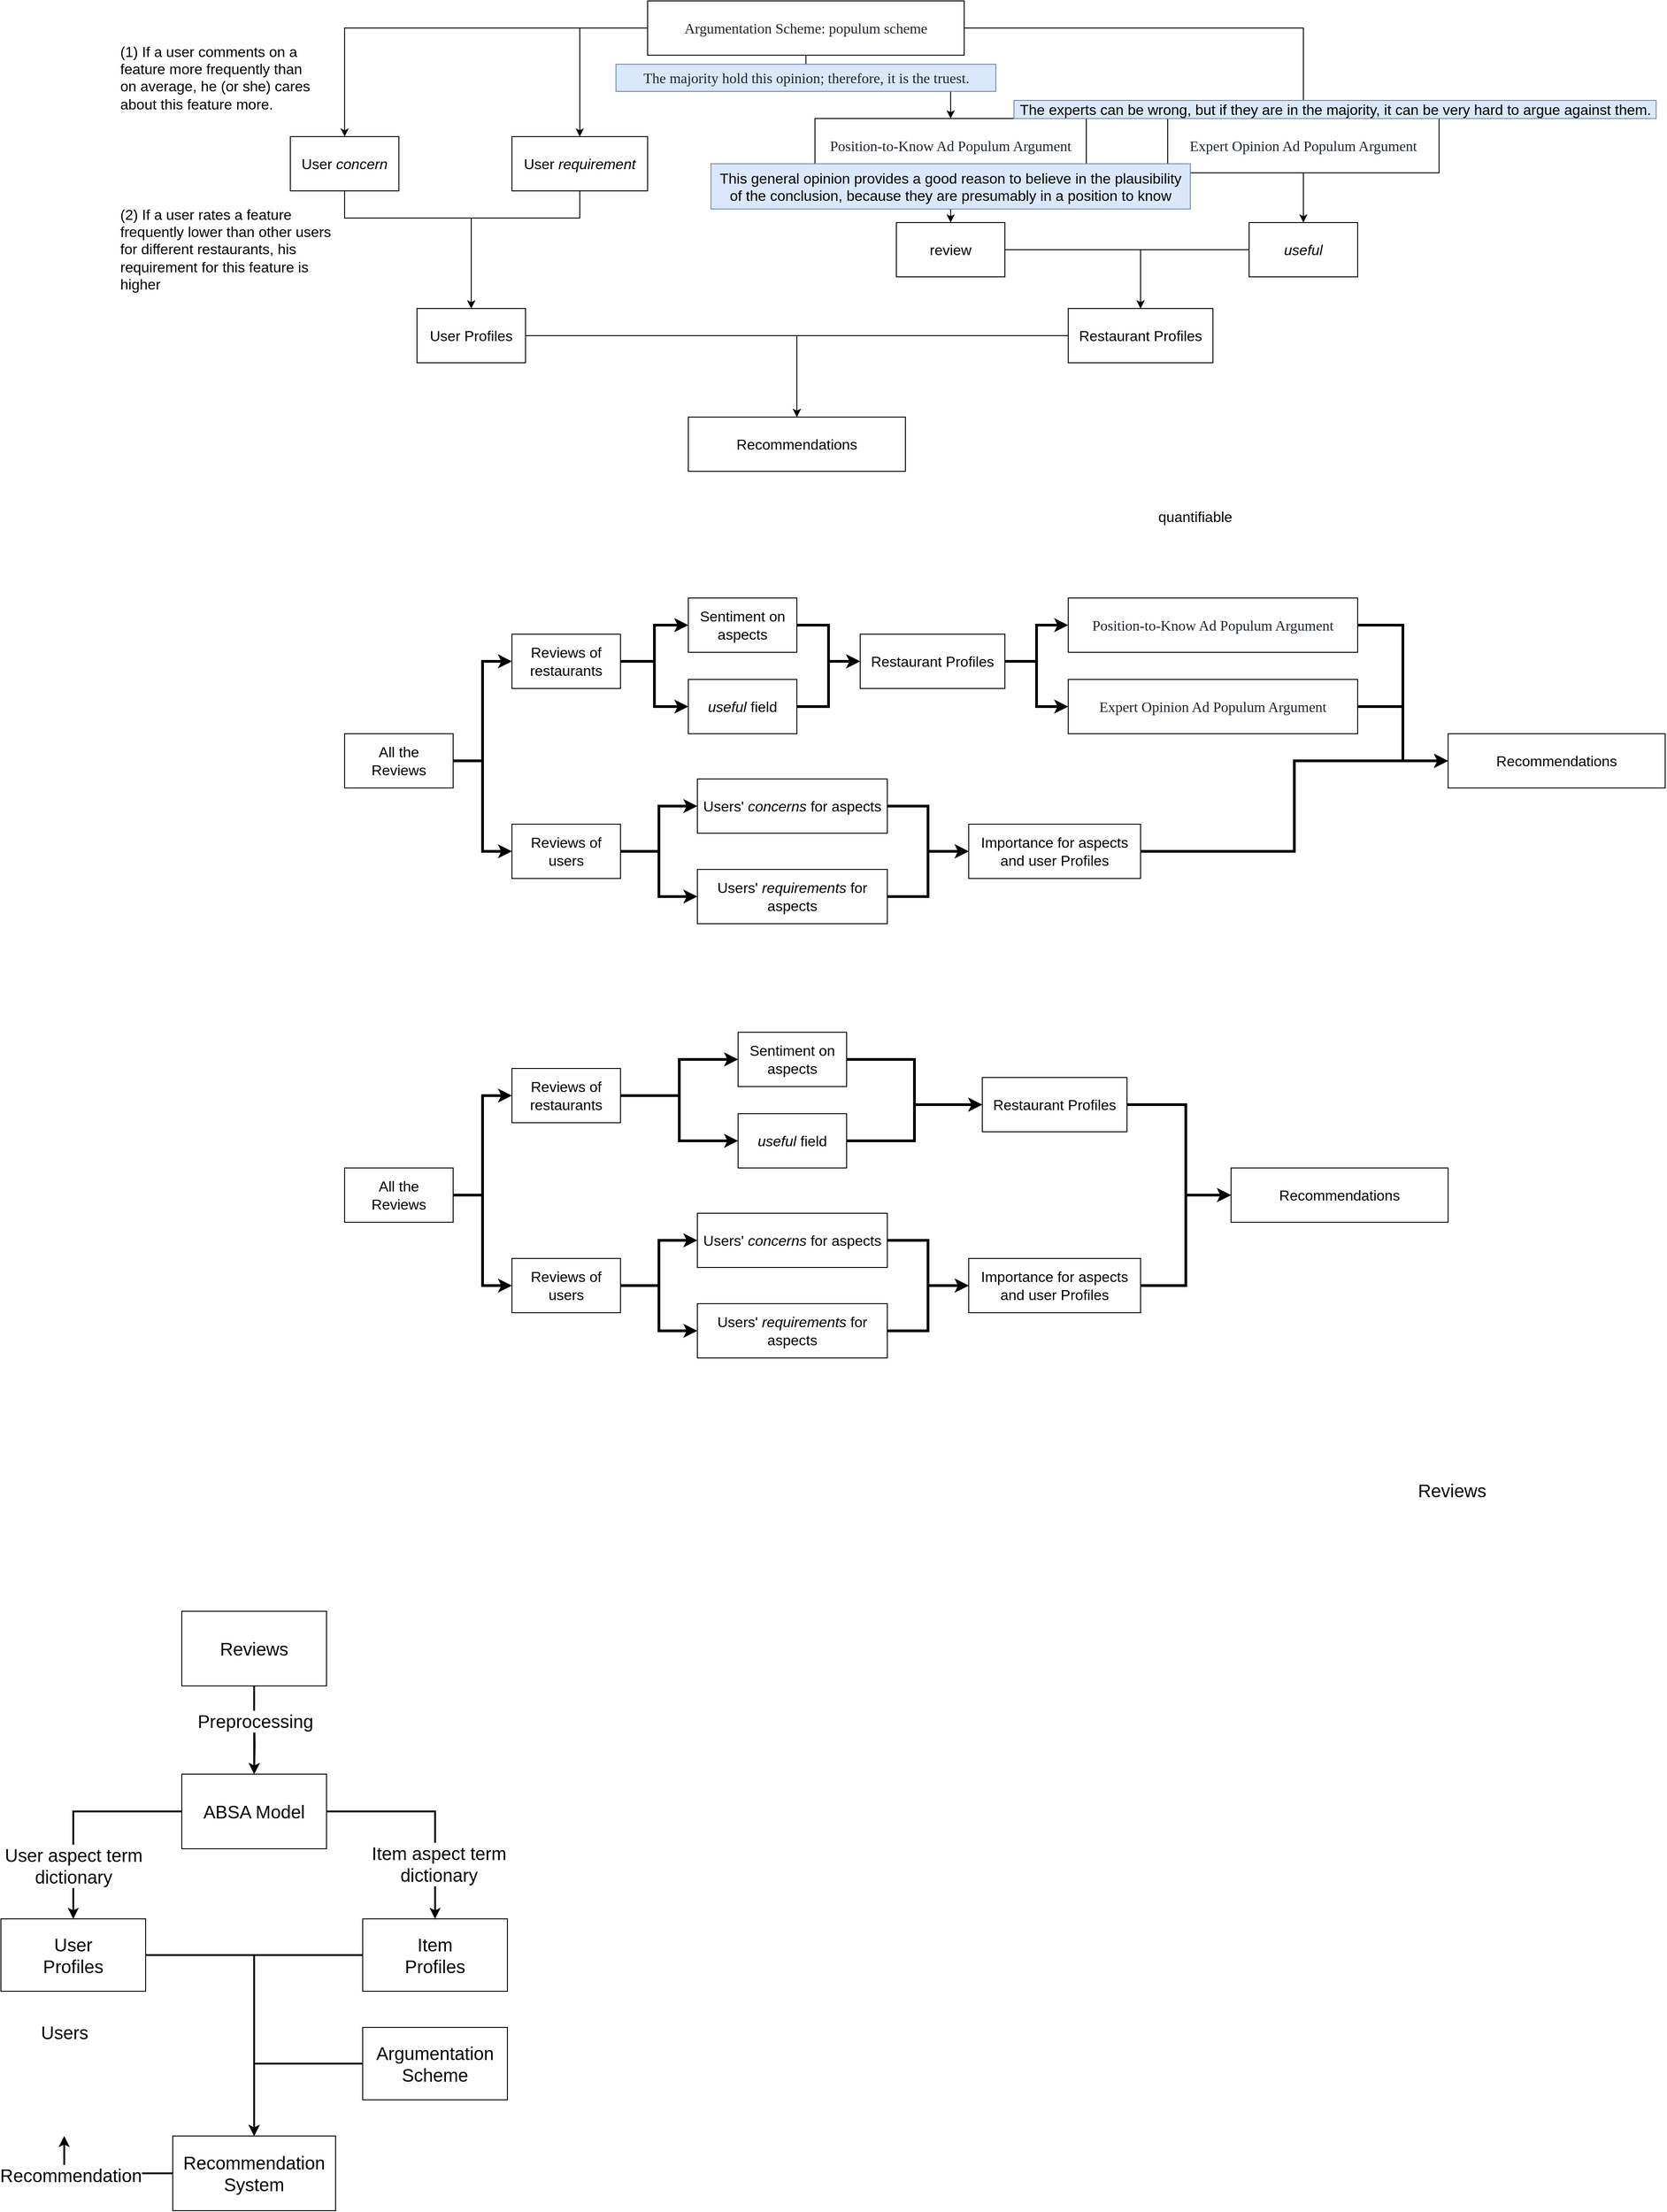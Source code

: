 <mxfile version="18.0.5" type="github">
  <diagram id="-7cnZ0lrCwhWsJX9__lo" name="Page-1">
    <mxGraphModel dx="2639" dy="1025" grid="1" gridSize="10" guides="1" tooltips="1" connect="1" arrows="1" fold="1" page="1" pageScale="1" pageWidth="827" pageHeight="1169" math="0" shadow="0">
      <root>
        <mxCell id="0" />
        <mxCell id="1" parent="0" />
        <mxCell id="W4EaKwn7kspA77nLc4uK-12" style="edgeStyle=orthogonalEdgeStyle;rounded=0;orthogonalLoop=1;jettySize=auto;html=1;fontSize=16;" parent="1" source="W4EaKwn7kspA77nLc4uK-1" target="W4EaKwn7kspA77nLc4uK-11" edge="1">
          <mxGeometry relative="1" as="geometry" />
        </mxCell>
        <mxCell id="W4EaKwn7kspA77nLc4uK-1" value="&lt;font style=&quot;font-size: 16px;&quot;&gt;User Profiles&lt;/font&gt;" style="rounded=0;whiteSpace=wrap;html=1;" parent="1" vertex="1">
          <mxGeometry x="180" y="380" width="120" height="60" as="geometry" />
        </mxCell>
        <mxCell id="W4EaKwn7kspA77nLc4uK-13" style="edgeStyle=orthogonalEdgeStyle;rounded=0;orthogonalLoop=1;jettySize=auto;html=1;fontSize=16;" parent="1" source="W4EaKwn7kspA77nLc4uK-2" target="W4EaKwn7kspA77nLc4uK-11" edge="1">
          <mxGeometry relative="1" as="geometry" />
        </mxCell>
        <mxCell id="W4EaKwn7kspA77nLc4uK-2" value="&lt;font style=&quot;font-size: 16px;&quot;&gt;Restaurant Profiles&lt;/font&gt;" style="rounded=0;whiteSpace=wrap;html=1;" parent="1" vertex="1">
          <mxGeometry x="900" y="380" width="160" height="60" as="geometry" />
        </mxCell>
        <mxCell id="W4EaKwn7kspA77nLc4uK-4" value="&lt;div style=&quot;&quot;&gt;&lt;span style=&quot;background-color: initial;&quot;&gt;(1) If a user comments on a feature more frequently than on average, he (or she) cares about this feature more.&lt;/span&gt;&lt;/div&gt;" style="text;whiteSpace=wrap;html=1;fontSize=16;align=left;" parent="1" vertex="1">
          <mxGeometry x="-150" y="80" width="220" height="90" as="geometry" />
        </mxCell>
        <mxCell id="W4EaKwn7kspA77nLc4uK-6" value="&lt;div style=&quot;&quot;&gt;(2) If a user rates a feature frequently lower than other users for different restaurants, his requirement for this feature is higher&lt;br&gt;&lt;/div&gt;" style="text;whiteSpace=wrap;html=1;fontSize=16;" parent="1" vertex="1">
          <mxGeometry x="-150" y="260" width="240" height="110" as="geometry" />
        </mxCell>
        <mxCell id="W4EaKwn7kspA77nLc4uK-9" value="" style="edgeStyle=orthogonalEdgeStyle;rounded=0;orthogonalLoop=1;jettySize=auto;html=1;fontSize=16;" parent="1" source="W4EaKwn7kspA77nLc4uK-7" target="W4EaKwn7kspA77nLc4uK-1" edge="1">
          <mxGeometry relative="1" as="geometry">
            <Array as="points">
              <mxPoint x="100" y="280" />
              <mxPoint x="240" y="280" />
            </Array>
          </mxGeometry>
        </mxCell>
        <mxCell id="W4EaKwn7kspA77nLc4uK-7" value="&lt;font style=&quot;font-size: 16px;&quot;&gt;User &lt;i&gt;concern&lt;/i&gt;&lt;/font&gt;" style="rounded=0;whiteSpace=wrap;html=1;" parent="1" vertex="1">
          <mxGeometry x="40" y="190" width="120" height="60" as="geometry" />
        </mxCell>
        <mxCell id="W4EaKwn7kspA77nLc4uK-10" style="edgeStyle=orthogonalEdgeStyle;rounded=0;orthogonalLoop=1;jettySize=auto;html=1;fontSize=16;" parent="1" source="W4EaKwn7kspA77nLc4uK-8" target="W4EaKwn7kspA77nLc4uK-1" edge="1">
          <mxGeometry relative="1" as="geometry">
            <Array as="points">
              <mxPoint x="360" y="280" />
              <mxPoint x="240" y="280" />
            </Array>
          </mxGeometry>
        </mxCell>
        <mxCell id="W4EaKwn7kspA77nLc4uK-8" value="&lt;font style=&quot;font-size: 16px;&quot;&gt;User &lt;i&gt;requirement&lt;/i&gt;&lt;/font&gt;" style="rounded=0;whiteSpace=wrap;html=1;" parent="1" vertex="1">
          <mxGeometry x="285" y="190" width="150" height="60" as="geometry" />
        </mxCell>
        <mxCell id="W4EaKwn7kspA77nLc4uK-11" value="&lt;font style=&quot;font-size: 16px;&quot;&gt;Recommendations&lt;/font&gt;" style="rounded=0;whiteSpace=wrap;html=1;" parent="1" vertex="1">
          <mxGeometry x="480" y="500" width="240" height="60" as="geometry" />
        </mxCell>
        <mxCell id="W4EaKwn7kspA77nLc4uK-16" style="edgeStyle=orthogonalEdgeStyle;rounded=0;orthogonalLoop=1;jettySize=auto;html=1;fontSize=16;" parent="1" source="W4EaKwn7kspA77nLc4uK-14" target="W4EaKwn7kspA77nLc4uK-7" edge="1">
          <mxGeometry relative="1" as="geometry" />
        </mxCell>
        <mxCell id="W4EaKwn7kspA77nLc4uK-18" style="edgeStyle=orthogonalEdgeStyle;rounded=0;orthogonalLoop=1;jettySize=auto;html=1;entryX=0.5;entryY=0;entryDx=0;entryDy=0;fontSize=16;exitX=0;exitY=0.5;exitDx=0;exitDy=0;" parent="1" source="W4EaKwn7kspA77nLc4uK-14" target="W4EaKwn7kspA77nLc4uK-8" edge="1">
          <mxGeometry relative="1" as="geometry" />
        </mxCell>
        <mxCell id="W4EaKwn7kspA77nLc4uK-22" style="edgeStyle=orthogonalEdgeStyle;rounded=0;orthogonalLoop=1;jettySize=auto;html=1;fontSize=16;" parent="1" source="W4EaKwn7kspA77nLc4uK-14" target="W4EaKwn7kspA77nLc4uK-20" edge="1">
          <mxGeometry relative="1" as="geometry" />
        </mxCell>
        <mxCell id="W4EaKwn7kspA77nLc4uK-23" style="edgeStyle=orthogonalEdgeStyle;rounded=0;orthogonalLoop=1;jettySize=auto;html=1;fontSize=16;" parent="1" source="W4EaKwn7kspA77nLc4uK-14" target="W4EaKwn7kspA77nLc4uK-21" edge="1">
          <mxGeometry relative="1" as="geometry" />
        </mxCell>
        <mxCell id="W4EaKwn7kspA77nLc4uK-14" value="&lt;p style=&quot;margin: 0px; font-variant-numeric: normal; font-variant-east-asian: normal; font-stretch: normal; line-height: normal; font-family: &amp;quot;Avenir Next&amp;quot;; color: rgb(30, 36, 43); text-align: start;&quot; class=&quot;p1&quot;&gt;Argumentation Scheme:&amp;nbsp;&lt;span style=&quot;background-color: initial;&quot;&gt;populum scheme&lt;/span&gt;&lt;/p&gt;" style="whiteSpace=wrap;html=1;fontSize=16;" parent="1" vertex="1">
          <mxGeometry x="435" y="40" width="350" height="60" as="geometry" />
        </mxCell>
        <mxCell id="W4EaKwn7kspA77nLc4uK-15" value="&lt;p style=&quot;margin: 0px; font-variant-numeric: normal; font-variant-east-asian: normal; font-stretch: normal; line-height: normal; font-family: &amp;quot;Avenir Next&amp;quot;; color: rgb(30, 36, 43); text-align: start;&quot; class=&quot;p1&quot;&gt;The majority hold this opinion; therefore, it is the truest.&lt;/p&gt;" style="text;html=1;align=center;verticalAlign=middle;resizable=0;points=[];autosize=1;strokeColor=#6c8ebf;fillColor=#dae8fc;fontSize=16;" parent="1" vertex="1">
          <mxGeometry x="400" y="110" width="420" height="30" as="geometry" />
        </mxCell>
        <mxCell id="W4EaKwn7kspA77nLc4uK-28" style="edgeStyle=orthogonalEdgeStyle;rounded=0;orthogonalLoop=1;jettySize=auto;html=1;fontSize=16;" parent="1" source="W4EaKwn7kspA77nLc4uK-20" target="W4EaKwn7kspA77nLc4uK-27" edge="1">
          <mxGeometry relative="1" as="geometry" />
        </mxCell>
        <mxCell id="W4EaKwn7kspA77nLc4uK-20" value="&lt;p style=&quot;margin: 0px; font-variant-numeric: normal; font-variant-east-asian: normal; font-stretch: normal; line-height: normal; font-family: &amp;quot;Avenir Next&amp;quot;; color: rgb(30, 36, 43); text-align: start;&quot; class=&quot;p1&quot;&gt;Position-to-Know Ad Populum Argument&lt;/p&gt;" style="whiteSpace=wrap;html=1;fontSize=16;" parent="1" vertex="1">
          <mxGeometry x="620" y="170" width="300" height="60" as="geometry" />
        </mxCell>
        <mxCell id="W4EaKwn7kspA77nLc4uK-25" value="" style="edgeStyle=orthogonalEdgeStyle;rounded=0;orthogonalLoop=1;jettySize=auto;html=1;fontSize=16;" parent="1" source="W4EaKwn7kspA77nLc4uK-21" target="W4EaKwn7kspA77nLc4uK-24" edge="1">
          <mxGeometry relative="1" as="geometry" />
        </mxCell>
        <mxCell id="W4EaKwn7kspA77nLc4uK-21" value="&lt;p style=&quot;margin: 0px; font-variant-numeric: normal; font-variant-east-asian: normal; font-stretch: normal; line-height: normal; font-family: &amp;quot;Avenir Next&amp;quot;; color: rgb(30, 36, 43); text-align: start;&quot; class=&quot;p1&quot;&gt;Expert Opinion Ad Populum Argument&lt;/p&gt;" style="whiteSpace=wrap;html=1;fontSize=16;" parent="1" vertex="1">
          <mxGeometry x="1010" y="170" width="300" height="60" as="geometry" />
        </mxCell>
        <mxCell id="W4EaKwn7kspA77nLc4uK-26" style="edgeStyle=orthogonalEdgeStyle;rounded=0;orthogonalLoop=1;jettySize=auto;html=1;fontSize=16;" parent="1" source="W4EaKwn7kspA77nLc4uK-24" target="W4EaKwn7kspA77nLc4uK-2" edge="1">
          <mxGeometry relative="1" as="geometry" />
        </mxCell>
        <mxCell id="W4EaKwn7kspA77nLc4uK-24" value="&lt;i&gt;useful&lt;/i&gt;" style="whiteSpace=wrap;html=1;fontSize=16;" parent="1" vertex="1">
          <mxGeometry x="1100" y="285" width="120" height="60" as="geometry" />
        </mxCell>
        <mxCell id="W4EaKwn7kspA77nLc4uK-29" style="edgeStyle=orthogonalEdgeStyle;rounded=0;orthogonalLoop=1;jettySize=auto;html=1;fontSize=16;" parent="1" source="W4EaKwn7kspA77nLc4uK-27" target="W4EaKwn7kspA77nLc4uK-2" edge="1">
          <mxGeometry relative="1" as="geometry" />
        </mxCell>
        <mxCell id="W4EaKwn7kspA77nLc4uK-27" value="review" style="whiteSpace=wrap;html=1;fontSize=16;" parent="1" vertex="1">
          <mxGeometry x="710" y="285" width="120" height="60" as="geometry" />
        </mxCell>
        <mxCell id="W4EaKwn7kspA77nLc4uK-31" value="This general opinion provides a good reason to believe in the plausibility of the conclusion, because they are presumably in a position to know" style="text;whiteSpace=wrap;html=1;fontSize=16;fillColor=#dae8fc;strokeColor=#6c8ebf;align=center;" parent="1" vertex="1">
          <mxGeometry x="505" y="220" width="530" height="50" as="geometry" />
        </mxCell>
        <mxCell id="W4EaKwn7kspA77nLc4uK-32" value="The experts can be wrong, but if they are in the majority, it can be very hard to argue against them." style="text;html=1;align=center;verticalAlign=middle;resizable=0;points=[];autosize=1;strokeColor=#6c8ebf;fillColor=#dae8fc;fontSize=16;" parent="1" vertex="1">
          <mxGeometry x="840" y="150" width="710" height="20" as="geometry" />
        </mxCell>
        <mxCell id="W4EaKwn7kspA77nLc4uK-44" style="edgeStyle=orthogonalEdgeStyle;rounded=0;orthogonalLoop=1;jettySize=auto;html=1;entryX=0;entryY=0.5;entryDx=0;entryDy=0;fontSize=16;strokeWidth=3;" parent="1" source="W4EaKwn7kspA77nLc4uK-41" target="W4EaKwn7kspA77nLc4uK-43" edge="1">
          <mxGeometry relative="1" as="geometry" />
        </mxCell>
        <mxCell id="W4EaKwn7kspA77nLc4uK-45" style="edgeStyle=orthogonalEdgeStyle;rounded=0;orthogonalLoop=1;jettySize=auto;html=1;entryX=0;entryY=0.5;entryDx=0;entryDy=0;fontSize=16;strokeWidth=3;" parent="1" source="W4EaKwn7kspA77nLc4uK-41" target="W4EaKwn7kspA77nLc4uK-42" edge="1">
          <mxGeometry relative="1" as="geometry" />
        </mxCell>
        <mxCell id="W4EaKwn7kspA77nLc4uK-41" value="All the&lt;br&gt;Reviews" style="whiteSpace=wrap;html=1;fontSize=16;" parent="1" vertex="1">
          <mxGeometry x="100" y="850" width="120" height="60" as="geometry" />
        </mxCell>
        <mxCell id="W4EaKwn7kspA77nLc4uK-48" style="edgeStyle=orthogonalEdgeStyle;rounded=0;orthogonalLoop=1;jettySize=auto;html=1;entryX=0;entryY=0.5;entryDx=0;entryDy=0;fontSize=16;strokeWidth=3;" parent="1" source="W4EaKwn7kspA77nLc4uK-42" target="W4EaKwn7kspA77nLc4uK-46" edge="1">
          <mxGeometry relative="1" as="geometry" />
        </mxCell>
        <mxCell id="W4EaKwn7kspA77nLc4uK-49" style="edgeStyle=orthogonalEdgeStyle;rounded=0;orthogonalLoop=1;jettySize=auto;html=1;entryX=0;entryY=0.5;entryDx=0;entryDy=0;fontSize=16;strokeWidth=3;" parent="1" source="W4EaKwn7kspA77nLc4uK-42" target="W4EaKwn7kspA77nLc4uK-47" edge="1">
          <mxGeometry relative="1" as="geometry" />
        </mxCell>
        <mxCell id="W4EaKwn7kspA77nLc4uK-42" value="Reviews of users" style="whiteSpace=wrap;html=1;fontSize=16;" parent="1" vertex="1">
          <mxGeometry x="285" y="950" width="120" height="60" as="geometry" />
        </mxCell>
        <mxCell id="W4EaKwn7kspA77nLc4uK-55" style="edgeStyle=orthogonalEdgeStyle;rounded=0;orthogonalLoop=1;jettySize=auto;html=1;entryX=0;entryY=0.5;entryDx=0;entryDy=0;fontSize=16;strokeWidth=3;" parent="1" source="W4EaKwn7kspA77nLc4uK-43" target="W4EaKwn7kspA77nLc4uK-53" edge="1">
          <mxGeometry relative="1" as="geometry" />
        </mxCell>
        <mxCell id="W4EaKwn7kspA77nLc4uK-56" style="edgeStyle=orthogonalEdgeStyle;rounded=0;orthogonalLoop=1;jettySize=auto;html=1;entryX=0;entryY=0.5;entryDx=0;entryDy=0;fontSize=16;strokeWidth=3;" parent="1" source="W4EaKwn7kspA77nLc4uK-43" target="W4EaKwn7kspA77nLc4uK-54" edge="1">
          <mxGeometry relative="1" as="geometry" />
        </mxCell>
        <mxCell id="W4EaKwn7kspA77nLc4uK-43" value="Reviews of restaurants" style="whiteSpace=wrap;html=1;fontSize=16;" parent="1" vertex="1">
          <mxGeometry x="285" y="740" width="120" height="60" as="geometry" />
        </mxCell>
        <mxCell id="W4EaKwn7kspA77nLc4uK-51" style="edgeStyle=orthogonalEdgeStyle;rounded=0;orthogonalLoop=1;jettySize=auto;html=1;entryX=0;entryY=0.5;entryDx=0;entryDy=0;fontSize=16;strokeWidth=3;" parent="1" source="W4EaKwn7kspA77nLc4uK-46" target="W4EaKwn7kspA77nLc4uK-50" edge="1">
          <mxGeometry relative="1" as="geometry" />
        </mxCell>
        <mxCell id="W4EaKwn7kspA77nLc4uK-46" value="Users&#39; &lt;i&gt;concerns&lt;/i&gt; for aspects" style="whiteSpace=wrap;html=1;fontSize=16;" parent="1" vertex="1">
          <mxGeometry x="490" y="900" width="210" height="60" as="geometry" />
        </mxCell>
        <mxCell id="W4EaKwn7kspA77nLc4uK-52" style="edgeStyle=orthogonalEdgeStyle;rounded=0;orthogonalLoop=1;jettySize=auto;html=1;entryX=0;entryY=0.5;entryDx=0;entryDy=0;fontSize=16;strokeWidth=3;" parent="1" source="W4EaKwn7kspA77nLc4uK-47" target="W4EaKwn7kspA77nLc4uK-50" edge="1">
          <mxGeometry relative="1" as="geometry" />
        </mxCell>
        <mxCell id="W4EaKwn7kspA77nLc4uK-47" value="Users&#39; &lt;i&gt;requirements&lt;/i&gt; for aspects" style="whiteSpace=wrap;html=1;fontSize=16;" parent="1" vertex="1">
          <mxGeometry x="490" y="1000" width="210" height="60" as="geometry" />
        </mxCell>
        <mxCell id="W4EaKwn7kspA77nLc4uK-68" style="edgeStyle=orthogonalEdgeStyle;rounded=0;orthogonalLoop=1;jettySize=auto;html=1;entryX=0;entryY=0.5;entryDx=0;entryDy=0;fontSize=16;strokeWidth=3;" parent="1" source="W4EaKwn7kspA77nLc4uK-50" target="W4EaKwn7kspA77nLc4uK-67" edge="1">
          <mxGeometry relative="1" as="geometry" />
        </mxCell>
        <mxCell id="W4EaKwn7kspA77nLc4uK-50" value="&lt;font style=&quot;font-size: 16px;&quot;&gt;Importance for aspects and user Profiles&lt;/font&gt;" style="rounded=0;whiteSpace=wrap;html=1;" parent="1" vertex="1">
          <mxGeometry x="790" y="950" width="190" height="60" as="geometry" />
        </mxCell>
        <mxCell id="W4EaKwn7kspA77nLc4uK-63" style="edgeStyle=orthogonalEdgeStyle;rounded=0;orthogonalLoop=1;jettySize=auto;html=1;entryX=0;entryY=0.5;entryDx=0;entryDy=0;fontSize=16;strokeWidth=3;" parent="1" source="W4EaKwn7kspA77nLc4uK-53" target="W4EaKwn7kspA77nLc4uK-62" edge="1">
          <mxGeometry relative="1" as="geometry" />
        </mxCell>
        <mxCell id="W4EaKwn7kspA77nLc4uK-53" value="Sentiment on aspects" style="whiteSpace=wrap;html=1;fontSize=16;" parent="1" vertex="1">
          <mxGeometry x="480" y="700" width="120" height="60" as="geometry" />
        </mxCell>
        <mxCell id="W4EaKwn7kspA77nLc4uK-64" style="edgeStyle=orthogonalEdgeStyle;rounded=0;orthogonalLoop=1;jettySize=auto;html=1;entryX=0;entryY=0.5;entryDx=0;entryDy=0;fontSize=16;strokeWidth=3;" parent="1" source="W4EaKwn7kspA77nLc4uK-54" target="W4EaKwn7kspA77nLc4uK-62" edge="1">
          <mxGeometry relative="1" as="geometry" />
        </mxCell>
        <mxCell id="W4EaKwn7kspA77nLc4uK-54" value="&lt;i&gt;useful &lt;/i&gt;field" style="whiteSpace=wrap;html=1;fontSize=16;" parent="1" vertex="1">
          <mxGeometry x="480" y="790" width="120" height="60" as="geometry" />
        </mxCell>
        <mxCell id="W4EaKwn7kspA77nLc4uK-70" style="edgeStyle=orthogonalEdgeStyle;rounded=0;orthogonalLoop=1;jettySize=auto;html=1;entryX=0;entryY=0.5;entryDx=0;entryDy=0;fontSize=16;strokeWidth=3;" parent="1" source="W4EaKwn7kspA77nLc4uK-57" target="W4EaKwn7kspA77nLc4uK-67" edge="1">
          <mxGeometry relative="1" as="geometry" />
        </mxCell>
        <mxCell id="W4EaKwn7kspA77nLc4uK-57" value="&lt;p style=&quot;margin: 0px; font-variant-numeric: normal; font-variant-east-asian: normal; font-stretch: normal; line-height: normal; font-family: &amp;quot;Avenir Next&amp;quot;; color: rgb(30, 36, 43); text-align: start;&quot; class=&quot;p1&quot;&gt;Position-to-Know Ad Populum Argument&lt;/p&gt;" style="whiteSpace=wrap;html=1;fontSize=16;" parent="1" vertex="1">
          <mxGeometry x="900" y="700" width="320" height="60" as="geometry" />
        </mxCell>
        <mxCell id="W4EaKwn7kspA77nLc4uK-69" style="edgeStyle=orthogonalEdgeStyle;rounded=0;orthogonalLoop=1;jettySize=auto;html=1;entryX=0;entryY=0.5;entryDx=0;entryDy=0;fontSize=16;strokeWidth=3;" parent="1" source="W4EaKwn7kspA77nLc4uK-59" target="W4EaKwn7kspA77nLc4uK-67" edge="1">
          <mxGeometry relative="1" as="geometry" />
        </mxCell>
        <mxCell id="W4EaKwn7kspA77nLc4uK-59" value="&lt;p style=&quot;margin: 0px; font-variant-numeric: normal; font-variant-east-asian: normal; font-stretch: normal; line-height: normal; font-family: &amp;quot;Avenir Next&amp;quot;; color: rgb(30, 36, 43); text-align: start;&quot; class=&quot;p1&quot;&gt;Expert Opinion Ad Populum Argument&lt;/p&gt;" style="whiteSpace=wrap;html=1;fontSize=16;" parent="1" vertex="1">
          <mxGeometry x="900" y="790" width="320" height="60" as="geometry" />
        </mxCell>
        <mxCell id="W4EaKwn7kspA77nLc4uK-65" style="edgeStyle=orthogonalEdgeStyle;rounded=0;orthogonalLoop=1;jettySize=auto;html=1;entryX=0;entryY=0.5;entryDx=0;entryDy=0;fontSize=16;strokeWidth=3;" parent="1" source="W4EaKwn7kspA77nLc4uK-62" target="W4EaKwn7kspA77nLc4uK-57" edge="1">
          <mxGeometry relative="1" as="geometry" />
        </mxCell>
        <mxCell id="W4EaKwn7kspA77nLc4uK-66" style="edgeStyle=orthogonalEdgeStyle;rounded=0;orthogonalLoop=1;jettySize=auto;html=1;entryX=0;entryY=0.5;entryDx=0;entryDy=0;fontSize=16;strokeWidth=3;" parent="1" source="W4EaKwn7kspA77nLc4uK-62" target="W4EaKwn7kspA77nLc4uK-59" edge="1">
          <mxGeometry relative="1" as="geometry" />
        </mxCell>
        <mxCell id="W4EaKwn7kspA77nLc4uK-62" value="&lt;font style=&quot;font-size: 16px;&quot;&gt;Restaurant Profiles&lt;/font&gt;" style="rounded=0;whiteSpace=wrap;html=1;" parent="1" vertex="1">
          <mxGeometry x="670" y="740" width="160" height="60" as="geometry" />
        </mxCell>
        <mxCell id="W4EaKwn7kspA77nLc4uK-67" value="&lt;font style=&quot;font-size: 16px;&quot;&gt;Recommendations&lt;/font&gt;" style="rounded=0;whiteSpace=wrap;html=1;" parent="1" vertex="1">
          <mxGeometry x="1320" y="850" width="240" height="60" as="geometry" />
        </mxCell>
        <mxCell id="W4EaKwn7kspA77nLc4uK-71" style="edgeStyle=orthogonalEdgeStyle;rounded=0;orthogonalLoop=1;jettySize=auto;html=1;entryX=0;entryY=0.5;entryDx=0;entryDy=0;fontSize=16;strokeWidth=3;" parent="1" source="W4EaKwn7kspA77nLc4uK-73" target="W4EaKwn7kspA77nLc4uK-79" edge="1">
          <mxGeometry relative="1" as="geometry" />
        </mxCell>
        <mxCell id="W4EaKwn7kspA77nLc4uK-72" style="edgeStyle=orthogonalEdgeStyle;rounded=0;orthogonalLoop=1;jettySize=auto;html=1;entryX=0;entryY=0.5;entryDx=0;entryDy=0;fontSize=16;strokeWidth=3;" parent="1" source="W4EaKwn7kspA77nLc4uK-73" target="W4EaKwn7kspA77nLc4uK-76" edge="1">
          <mxGeometry relative="1" as="geometry" />
        </mxCell>
        <mxCell id="W4EaKwn7kspA77nLc4uK-73" value="All the&lt;br&gt;Reviews" style="whiteSpace=wrap;html=1;fontSize=16;" parent="1" vertex="1">
          <mxGeometry x="100" y="1330" width="120" height="60" as="geometry" />
        </mxCell>
        <mxCell id="W4EaKwn7kspA77nLc4uK-74" style="edgeStyle=orthogonalEdgeStyle;rounded=0;orthogonalLoop=1;jettySize=auto;html=1;entryX=0;entryY=0.5;entryDx=0;entryDy=0;fontSize=16;strokeWidth=3;" parent="1" source="W4EaKwn7kspA77nLc4uK-76" target="W4EaKwn7kspA77nLc4uK-81" edge="1">
          <mxGeometry relative="1" as="geometry" />
        </mxCell>
        <mxCell id="W4EaKwn7kspA77nLc4uK-75" style="edgeStyle=orthogonalEdgeStyle;rounded=0;orthogonalLoop=1;jettySize=auto;html=1;entryX=0;entryY=0.5;entryDx=0;entryDy=0;fontSize=16;strokeWidth=3;" parent="1" source="W4EaKwn7kspA77nLc4uK-76" target="W4EaKwn7kspA77nLc4uK-83" edge="1">
          <mxGeometry relative="1" as="geometry" />
        </mxCell>
        <mxCell id="W4EaKwn7kspA77nLc4uK-76" value="Reviews of users" style="whiteSpace=wrap;html=1;fontSize=16;" parent="1" vertex="1">
          <mxGeometry x="285" y="1430" width="120" height="60" as="geometry" />
        </mxCell>
        <mxCell id="W4EaKwn7kspA77nLc4uK-77" style="edgeStyle=orthogonalEdgeStyle;rounded=0;orthogonalLoop=1;jettySize=auto;html=1;entryX=0;entryY=0.5;entryDx=0;entryDy=0;fontSize=16;strokeWidth=3;" parent="1" source="W4EaKwn7kspA77nLc4uK-79" target="W4EaKwn7kspA77nLc4uK-87" edge="1">
          <mxGeometry relative="1" as="geometry" />
        </mxCell>
        <mxCell id="W4EaKwn7kspA77nLc4uK-78" style="edgeStyle=orthogonalEdgeStyle;rounded=0;orthogonalLoop=1;jettySize=auto;html=1;entryX=0;entryY=0.5;entryDx=0;entryDy=0;fontSize=16;strokeWidth=3;" parent="1" source="W4EaKwn7kspA77nLc4uK-79" target="W4EaKwn7kspA77nLc4uK-89" edge="1">
          <mxGeometry relative="1" as="geometry" />
        </mxCell>
        <mxCell id="W4EaKwn7kspA77nLc4uK-79" value="Reviews of restaurants" style="whiteSpace=wrap;html=1;fontSize=16;" parent="1" vertex="1">
          <mxGeometry x="285" y="1220" width="120" height="60" as="geometry" />
        </mxCell>
        <mxCell id="W4EaKwn7kspA77nLc4uK-80" style="edgeStyle=orthogonalEdgeStyle;rounded=0;orthogonalLoop=1;jettySize=auto;html=1;entryX=0;entryY=0.5;entryDx=0;entryDy=0;fontSize=16;strokeWidth=3;" parent="1" source="W4EaKwn7kspA77nLc4uK-81" target="W4EaKwn7kspA77nLc4uK-85" edge="1">
          <mxGeometry relative="1" as="geometry" />
        </mxCell>
        <mxCell id="W4EaKwn7kspA77nLc4uK-81" value="Users&#39; &lt;i&gt;concerns&lt;/i&gt; for aspects" style="whiteSpace=wrap;html=1;fontSize=16;" parent="1" vertex="1">
          <mxGeometry x="490" y="1380" width="210" height="60" as="geometry" />
        </mxCell>
        <mxCell id="W4EaKwn7kspA77nLc4uK-82" style="edgeStyle=orthogonalEdgeStyle;rounded=0;orthogonalLoop=1;jettySize=auto;html=1;entryX=0;entryY=0.5;entryDx=0;entryDy=0;fontSize=16;strokeWidth=3;" parent="1" source="W4EaKwn7kspA77nLc4uK-83" target="W4EaKwn7kspA77nLc4uK-85" edge="1">
          <mxGeometry relative="1" as="geometry" />
        </mxCell>
        <mxCell id="W4EaKwn7kspA77nLc4uK-83" value="Users&#39; &lt;i&gt;requirements&lt;/i&gt; for aspects" style="whiteSpace=wrap;html=1;fontSize=16;" parent="1" vertex="1">
          <mxGeometry x="490" y="1480" width="210" height="60" as="geometry" />
        </mxCell>
        <mxCell id="W4EaKwn7kspA77nLc4uK-84" style="edgeStyle=orthogonalEdgeStyle;rounded=0;orthogonalLoop=1;jettySize=auto;html=1;entryX=0;entryY=0.5;entryDx=0;entryDy=0;fontSize=16;strokeWidth=3;" parent="1" source="W4EaKwn7kspA77nLc4uK-85" target="W4EaKwn7kspA77nLc4uK-97" edge="1">
          <mxGeometry relative="1" as="geometry" />
        </mxCell>
        <mxCell id="W4EaKwn7kspA77nLc4uK-85" value="&lt;font style=&quot;font-size: 16px;&quot;&gt;Importance for aspects and user Profiles&lt;/font&gt;" style="rounded=0;whiteSpace=wrap;html=1;" parent="1" vertex="1">
          <mxGeometry x="790" y="1430" width="190" height="60" as="geometry" />
        </mxCell>
        <mxCell id="W4EaKwn7kspA77nLc4uK-86" style="edgeStyle=orthogonalEdgeStyle;rounded=0;orthogonalLoop=1;jettySize=auto;html=1;entryX=0;entryY=0.5;entryDx=0;entryDy=0;fontSize=16;strokeWidth=3;" parent="1" source="W4EaKwn7kspA77nLc4uK-87" target="W4EaKwn7kspA77nLc4uK-96" edge="1">
          <mxGeometry relative="1" as="geometry" />
        </mxCell>
        <mxCell id="W4EaKwn7kspA77nLc4uK-87" value="Sentiment on aspects" style="whiteSpace=wrap;html=1;fontSize=16;" parent="1" vertex="1">
          <mxGeometry x="535" y="1180" width="120" height="60" as="geometry" />
        </mxCell>
        <mxCell id="W4EaKwn7kspA77nLc4uK-88" style="edgeStyle=orthogonalEdgeStyle;rounded=0;orthogonalLoop=1;jettySize=auto;html=1;entryX=0;entryY=0.5;entryDx=0;entryDy=0;fontSize=16;strokeWidth=3;" parent="1" source="W4EaKwn7kspA77nLc4uK-89" target="W4EaKwn7kspA77nLc4uK-96" edge="1">
          <mxGeometry relative="1" as="geometry" />
        </mxCell>
        <mxCell id="W4EaKwn7kspA77nLc4uK-89" value="&lt;i&gt;useful &lt;/i&gt;field" style="whiteSpace=wrap;html=1;fontSize=16;" parent="1" vertex="1">
          <mxGeometry x="535" y="1270" width="120" height="60" as="geometry" />
        </mxCell>
        <mxCell id="W4EaKwn7kspA77nLc4uK-98" style="edgeStyle=orthogonalEdgeStyle;rounded=0;orthogonalLoop=1;jettySize=auto;html=1;entryX=0;entryY=0.5;entryDx=0;entryDy=0;fontSize=16;strokeWidth=3;" parent="1" source="W4EaKwn7kspA77nLc4uK-96" target="W4EaKwn7kspA77nLc4uK-97" edge="1">
          <mxGeometry relative="1" as="geometry">
            <Array as="points">
              <mxPoint x="1030" y="1260" />
              <mxPoint x="1030" y="1360" />
            </Array>
          </mxGeometry>
        </mxCell>
        <mxCell id="W4EaKwn7kspA77nLc4uK-96" value="&lt;font style=&quot;font-size: 16px;&quot;&gt;Restaurant Profiles&lt;/font&gt;" style="rounded=0;whiteSpace=wrap;html=1;" parent="1" vertex="1">
          <mxGeometry x="805" y="1230" width="160" height="60" as="geometry" />
        </mxCell>
        <mxCell id="W4EaKwn7kspA77nLc4uK-97" value="&lt;font style=&quot;font-size: 16px;&quot;&gt;Recommendations&lt;/font&gt;" style="rounded=0;whiteSpace=wrap;html=1;" parent="1" vertex="1">
          <mxGeometry x="1080" y="1330" width="240" height="60" as="geometry" />
        </mxCell>
        <mxCell id="W4EaKwn7kspA77nLc4uK-99" value="quantifiable" style="text;html=1;align=center;verticalAlign=middle;resizable=0;points=[];autosize=1;strokeColor=none;fillColor=none;fontSize=16;" parent="1" vertex="1">
          <mxGeometry x="990" y="600" width="100" height="20" as="geometry" />
        </mxCell>
        <mxCell id="o4SnP-8lOdjN38-xpbuC-2" value="Users" style="shape=image;html=1;verticalAlign=bottom;verticalLabelPosition=top;labelBackgroundColor=#ffffff;imageAspect=0;aspect=fixed;image=https://cdn2.iconfinder.com/data/icons/font-awesome/1792/user-128.png;fontSize=20;labelPosition=center;align=center;" vertex="1" parent="1">
          <mxGeometry x="-260" y="2300" width="100" height="100" as="geometry" />
        </mxCell>
        <mxCell id="o4SnP-8lOdjN38-xpbuC-5" value="Reviews" style="shape=image;html=1;verticalAlign=top;verticalLabelPosition=bottom;labelBackgroundColor=#ffffff;imageAspect=0;aspect=fixed;image=https://cdn3.iconfinder.com/data/icons/marketing-outline-13/64/Review-128.png;fontSize=20;" vertex="1" parent="1">
          <mxGeometry x="1260" y="1540" width="128" height="128" as="geometry" />
        </mxCell>
        <mxCell id="o4SnP-8lOdjN38-xpbuC-30" value="" style="edgeStyle=orthogonalEdgeStyle;rounded=0;orthogonalLoop=1;jettySize=auto;html=1;fontSize=20;strokeWidth=2;" edge="1" parent="1" target="o4SnP-8lOdjN38-xpbuC-26">
          <mxGeometry relative="1" as="geometry">
            <mxPoint y="1932.5" as="sourcePoint" />
          </mxGeometry>
        </mxCell>
        <mxCell id="o4SnP-8lOdjN38-xpbuC-36" style="edgeStyle=orthogonalEdgeStyle;rounded=0;orthogonalLoop=1;jettySize=auto;html=1;fontSize=20;strokeWidth=2;" edge="1" parent="1" source="o4SnP-8lOdjN38-xpbuC-23" target="o4SnP-8lOdjN38-xpbuC-33">
          <mxGeometry relative="1" as="geometry" />
        </mxCell>
        <mxCell id="o4SnP-8lOdjN38-xpbuC-23" value="Item&lt;br&gt;Profiles" style="whiteSpace=wrap;html=1;fontSize=20;" vertex="1" parent="1">
          <mxGeometry x="120" y="2160" width="160" height="80" as="geometry" />
        </mxCell>
        <mxCell id="o4SnP-8lOdjN38-xpbuC-35" style="edgeStyle=orthogonalEdgeStyle;rounded=0;orthogonalLoop=1;jettySize=auto;html=1;fontSize=20;strokeWidth=2;" edge="1" parent="1" source="o4SnP-8lOdjN38-xpbuC-24" target="o4SnP-8lOdjN38-xpbuC-33">
          <mxGeometry relative="1" as="geometry" />
        </mxCell>
        <mxCell id="o4SnP-8lOdjN38-xpbuC-24" value="User&lt;br&gt;Profiles" style="whiteSpace=wrap;html=1;fontSize=20;" vertex="1" parent="1">
          <mxGeometry x="-280" y="2160" width="160" height="80" as="geometry" />
        </mxCell>
        <mxCell id="o4SnP-8lOdjN38-xpbuC-31" style="edgeStyle=orthogonalEdgeStyle;rounded=0;orthogonalLoop=1;jettySize=auto;html=1;fontSize=20;strokeWidth=2;" edge="1" parent="1" source="o4SnP-8lOdjN38-xpbuC-26" target="o4SnP-8lOdjN38-xpbuC-23">
          <mxGeometry relative="1" as="geometry" />
        </mxCell>
        <mxCell id="o4SnP-8lOdjN38-xpbuC-46" value="Item aspect term&lt;br&gt;dictionary" style="edgeLabel;html=1;align=center;verticalAlign=middle;resizable=0;points=[];fontSize=20;" vertex="1" connectable="0" parent="o4SnP-8lOdjN38-xpbuC-31">
          <mxGeometry x="0.489" y="4" relative="1" as="geometry">
            <mxPoint as="offset" />
          </mxGeometry>
        </mxCell>
        <mxCell id="o4SnP-8lOdjN38-xpbuC-32" style="edgeStyle=orthogonalEdgeStyle;rounded=0;orthogonalLoop=1;jettySize=auto;html=1;entryX=0.5;entryY=0;entryDx=0;entryDy=0;fontSize=20;strokeWidth=2;" edge="1" parent="1" source="o4SnP-8lOdjN38-xpbuC-26" target="o4SnP-8lOdjN38-xpbuC-24">
          <mxGeometry relative="1" as="geometry" />
        </mxCell>
        <mxCell id="o4SnP-8lOdjN38-xpbuC-45" value="User aspect term&lt;br&gt;dictionary" style="edgeLabel;html=1;align=center;verticalAlign=middle;resizable=0;points=[];fontSize=20;" vertex="1" connectable="0" parent="o4SnP-8lOdjN38-xpbuC-32">
          <mxGeometry x="0.21" y="-1" relative="1" as="geometry">
            <mxPoint x="1" y="35" as="offset" />
          </mxGeometry>
        </mxCell>
        <mxCell id="o4SnP-8lOdjN38-xpbuC-26" value="ABSA Model" style="whiteSpace=wrap;html=1;fontSize=20;" vertex="1" parent="1">
          <mxGeometry x="-80" y="2000" width="160" height="82.5" as="geometry" />
        </mxCell>
        <mxCell id="o4SnP-8lOdjN38-xpbuC-43" value="" style="edgeStyle=orthogonalEdgeStyle;rounded=0;orthogonalLoop=1;jettySize=auto;html=1;fontSize=20;strokeWidth=2;" edge="1" parent="1" source="o4SnP-8lOdjN38-xpbuC-28" target="o4SnP-8lOdjN38-xpbuC-26">
          <mxGeometry relative="1" as="geometry" />
        </mxCell>
        <mxCell id="o4SnP-8lOdjN38-xpbuC-44" value="Preprocessing" style="edgeLabel;html=1;align=center;verticalAlign=middle;resizable=0;points=[];fontSize=20;" vertex="1" connectable="0" parent="o4SnP-8lOdjN38-xpbuC-43">
          <mxGeometry x="-0.23" y="1" relative="1" as="geometry">
            <mxPoint y="1" as="offset" />
          </mxGeometry>
        </mxCell>
        <mxCell id="o4SnP-8lOdjN38-xpbuC-28" value="Reviews" style="whiteSpace=wrap;html=1;fontSize=20;" vertex="1" parent="1">
          <mxGeometry x="-80" y="1820" width="160" height="82.5" as="geometry" />
        </mxCell>
        <mxCell id="o4SnP-8lOdjN38-xpbuC-39" style="edgeStyle=orthogonalEdgeStyle;rounded=0;orthogonalLoop=1;jettySize=auto;html=1;entryX=0.5;entryY=1;entryDx=0;entryDy=0;fontSize=20;strokeWidth=2;" edge="1" parent="1" source="o4SnP-8lOdjN38-xpbuC-33" target="o4SnP-8lOdjN38-xpbuC-2">
          <mxGeometry relative="1" as="geometry" />
        </mxCell>
        <mxCell id="o4SnP-8lOdjN38-xpbuC-40" value="Recommendation" style="edgeLabel;html=1;align=center;verticalAlign=middle;resizable=0;points=[];fontSize=20;" vertex="1" connectable="0" parent="o4SnP-8lOdjN38-xpbuC-39">
          <mxGeometry x="0.402" y="1" relative="1" as="geometry">
            <mxPoint as="offset" />
          </mxGeometry>
        </mxCell>
        <mxCell id="o4SnP-8lOdjN38-xpbuC-33" value="Recommendation System" style="whiteSpace=wrap;html=1;fontSize=20;" vertex="1" parent="1">
          <mxGeometry x="-90" y="2400" width="180" height="82.5" as="geometry" />
        </mxCell>
        <mxCell id="o4SnP-8lOdjN38-xpbuC-49" style="edgeStyle=orthogonalEdgeStyle;rounded=0;orthogonalLoop=1;jettySize=auto;html=1;entryX=0.5;entryY=0;entryDx=0;entryDy=0;fontSize=20;strokeWidth=2;" edge="1" parent="1" source="o4SnP-8lOdjN38-xpbuC-37" target="o4SnP-8lOdjN38-xpbuC-33">
          <mxGeometry relative="1" as="geometry" />
        </mxCell>
        <mxCell id="o4SnP-8lOdjN38-xpbuC-37" value="Argumentation Scheme" style="whiteSpace=wrap;html=1;fontSize=20;" vertex="1" parent="1">
          <mxGeometry x="120" y="2280" width="160" height="80" as="geometry" />
        </mxCell>
      </root>
    </mxGraphModel>
  </diagram>
</mxfile>

